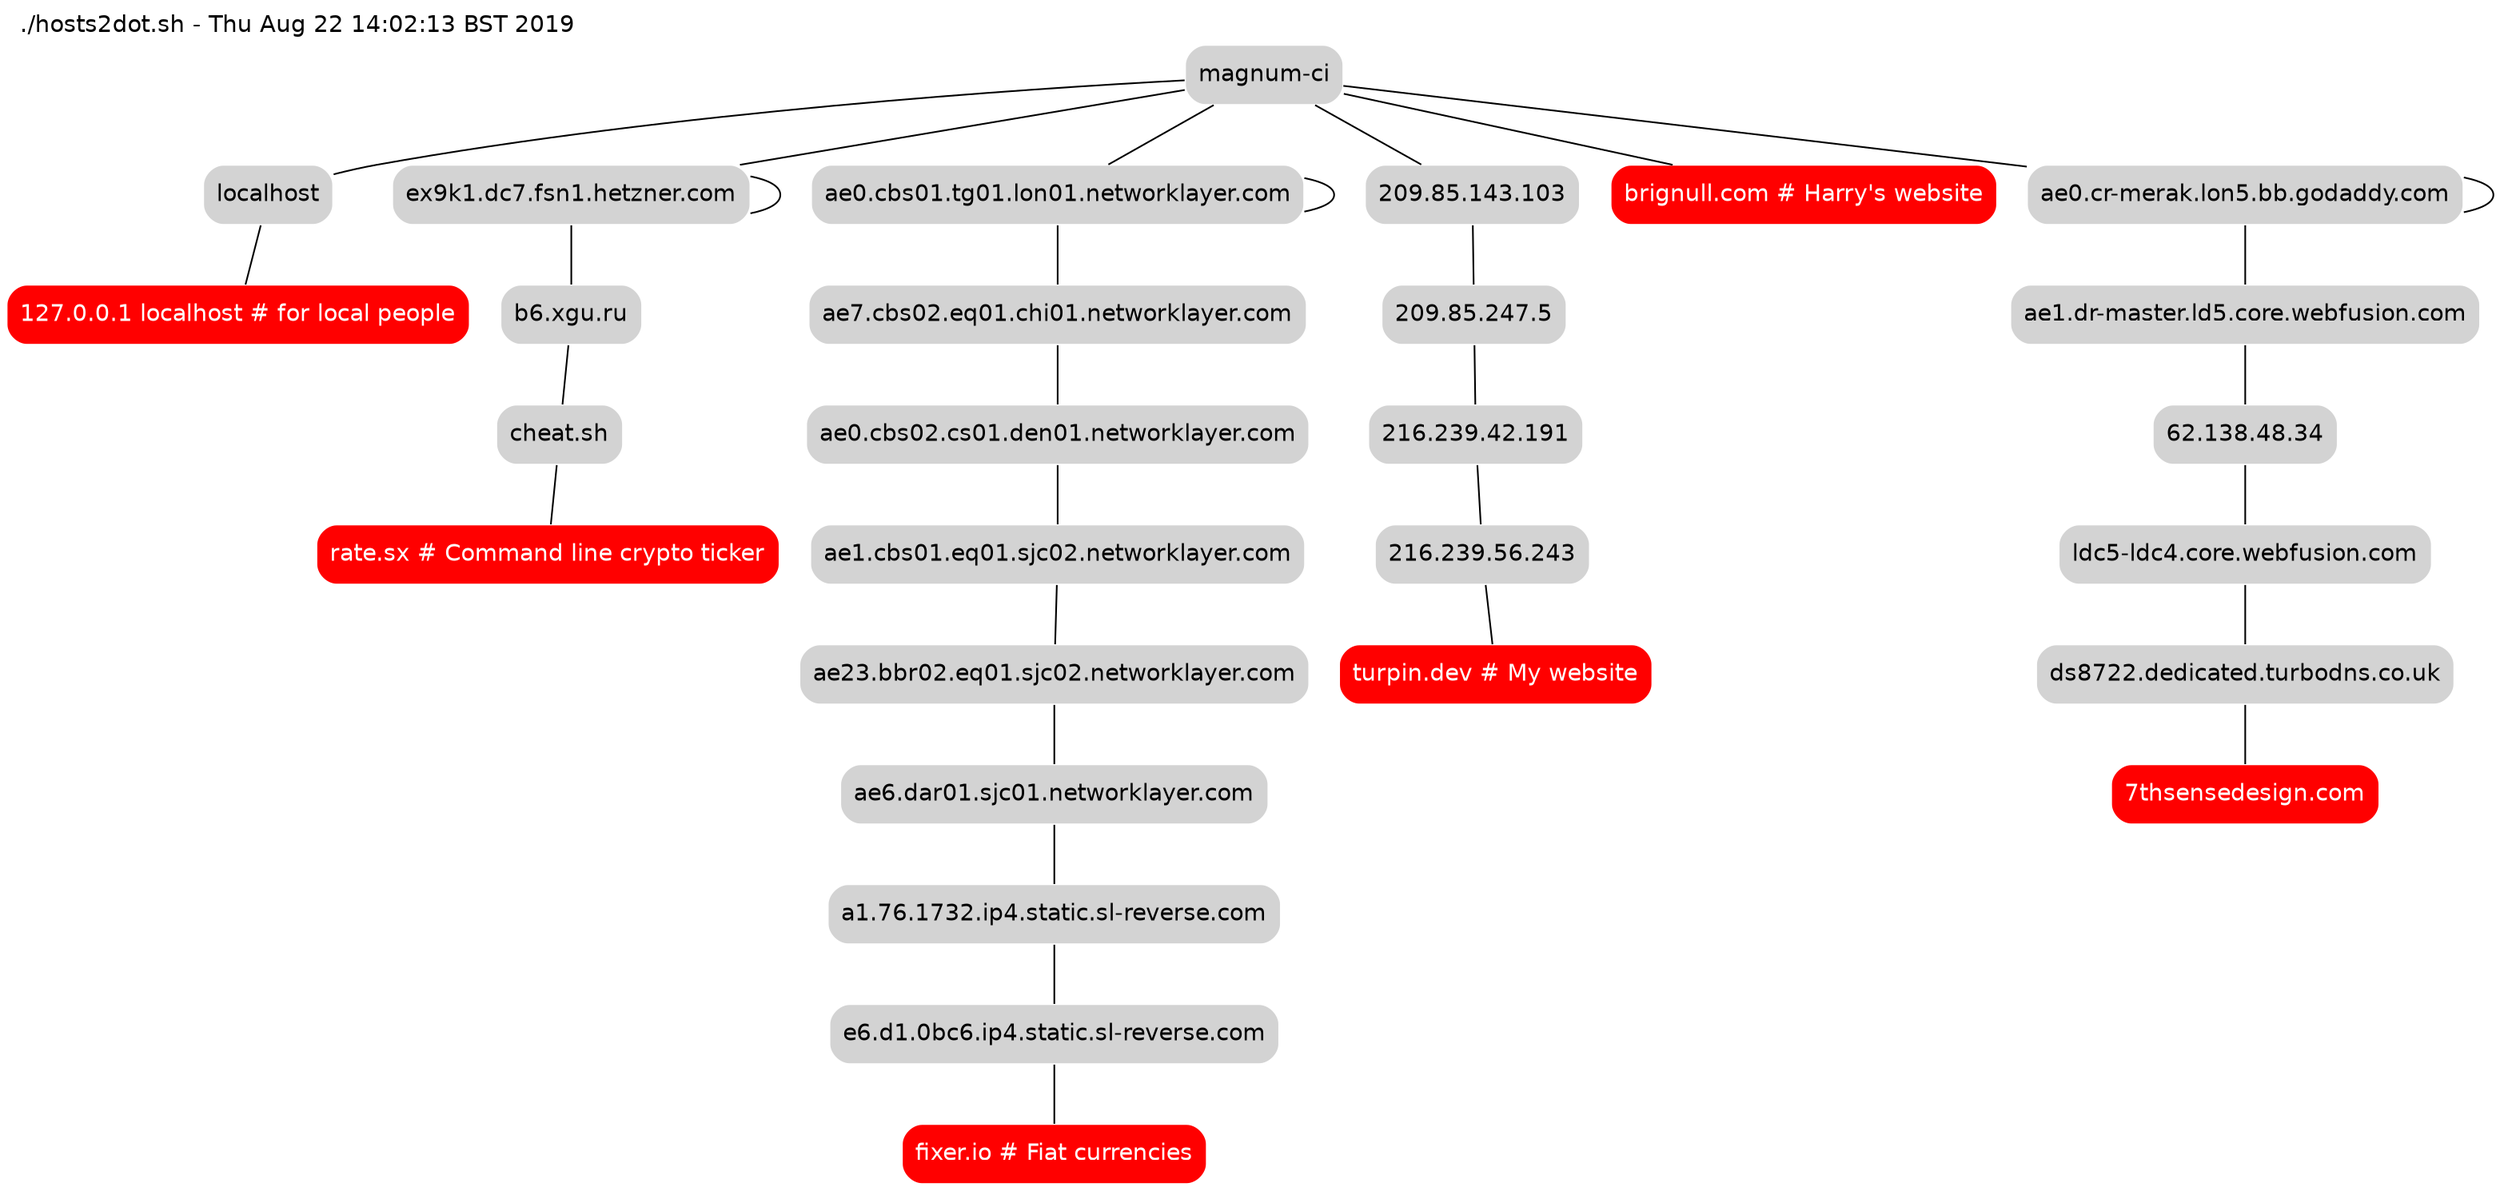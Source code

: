 strict graph {
fontname=helvetica
node [shape=rect style="filled,rounded" color=white fillcolor=lightgrey fontname=helvetica]
soy_yo [label="magnum-ci"]
graph [label="./hosts2dot.sh - Thu Aug 22 14:02:13 BST 2019" labelloc=top labeljust=left]
"127.0.0.1 localhost # for local people" [fillcolor=red fontcolor=white]
soy_yo--"localhost"--"127.0.0.1 localhost # for local people"
"rate.sx # Command line crypto ticker" [fillcolor=red fontcolor=white]
soy_yo--"ex9k1.dc7.fsn1.hetzner.com"--"ex9k1.dc7.fsn1.hetzner.com"--"b6.xgu.ru"--"cheat.sh"--"rate.sx # Command line crypto ticker"
"fixer.io # Fiat currencies" [fillcolor=red fontcolor=white]
soy_yo--"ae0.cbs01.tg01.lon01.networklayer.com"--"ae0.cbs01.tg01.lon01.networklayer.com"--"ae7.cbs02.eq01.chi01.networklayer.com"--"ae0.cbs02.cs01.den01.networklayer.com"--"ae1.cbs01.eq01.sjc02.networklayer.com"--"ae23.bbr02.eq01.sjc02.networklayer.com"--"ae6.dar01.sjc01.networklayer.com"--"a1.76.1732.ip4.static.sl-reverse.com"--"e6.d1.0bc6.ip4.static.sl-reverse.com"--"fixer.io # Fiat currencies"
"turpin.dev # My website" [fillcolor=red fontcolor=white]
soy_yo--"209.85.143.103"--"209.85.247.5"--"216.239.42.191"--"216.239.56.243"--"turpin.dev # My website"
"brignull.com # Harry's website" [fillcolor=red fontcolor=white]
soy_yo--"brignull.com # Harry's website"
"7thsensedesign.com" [fillcolor=red fontcolor=white]
soy_yo--"ae0.cr-merak.lon5.bb.godaddy.com"--"ae0.cr-merak.lon5.bb.godaddy.com"--"ae1.dr-master.ld5.core.webfusion.com"--"62.138.48.34"--"ldc5-ldc4.core.webfusion.com"--"ds8722.dedicated.turbodns.co.uk"--"7thsensedesign.com"
}
